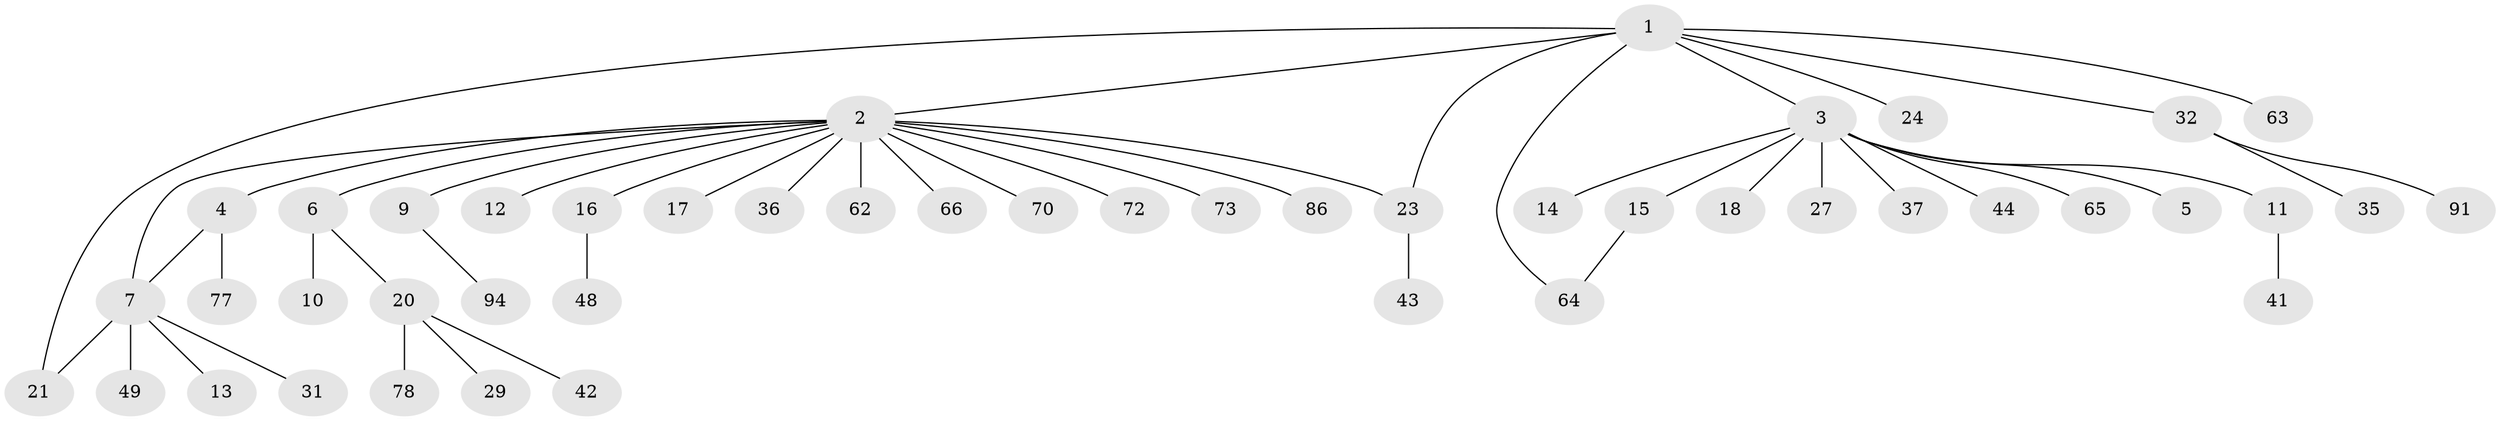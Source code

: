 // original degree distribution, {8: 0.010638297872340425, 17: 0.010638297872340425, 10: 0.031914893617021274, 3: 0.07446808510638298, 1: 0.5957446808510638, 2: 0.2127659574468085, 4: 0.0425531914893617, 5: 0.010638297872340425, 7: 0.010638297872340425}
// Generated by graph-tools (version 1.1) at 2025/18/03/04/25 18:18:18]
// undirected, 47 vertices, 50 edges
graph export_dot {
graph [start="1"]
  node [color=gray90,style=filled];
  1;
  2;
  3;
  4;
  5;
  6 [super="+33+26+45+19+40+54+84"];
  7 [super="+39+8+46+71+50+47+28"];
  9;
  10;
  11;
  12 [super="+53"];
  13 [super="+22"];
  14;
  15;
  16 [super="+56"];
  17;
  18;
  20;
  21 [super="+61+55"];
  23 [super="+30+83+38+25"];
  24 [super="+80"];
  27 [super="+34"];
  29;
  31;
  32;
  35;
  36;
  37;
  41;
  42;
  43 [super="+90"];
  44;
  48 [super="+52+85+88"];
  49;
  62;
  63;
  64 [super="+69"];
  65;
  66;
  70;
  72 [super="+93"];
  73;
  77;
  78;
  86;
  91;
  94;
  1 -- 2;
  1 -- 3;
  1 -- 21;
  1 -- 23;
  1 -- 24;
  1 -- 32;
  1 -- 63;
  1 -- 64;
  2 -- 4;
  2 -- 6;
  2 -- 9;
  2 -- 12;
  2 -- 16;
  2 -- 17;
  2 -- 23 [weight=2];
  2 -- 36;
  2 -- 62;
  2 -- 66;
  2 -- 70;
  2 -- 72;
  2 -- 73;
  2 -- 86;
  2 -- 7;
  3 -- 5;
  3 -- 11;
  3 -- 14;
  3 -- 15;
  3 -- 18;
  3 -- 27;
  3 -- 37;
  3 -- 44;
  3 -- 65;
  4 -- 7;
  4 -- 77;
  6 -- 10;
  6 -- 20;
  7 -- 13;
  7 -- 49;
  7 -- 31;
  7 -- 21 [weight=2];
  9 -- 94;
  11 -- 41;
  15 -- 64;
  16 -- 48;
  20 -- 29;
  20 -- 42;
  20 -- 78;
  23 -- 43;
  32 -- 35;
  32 -- 91;
}
